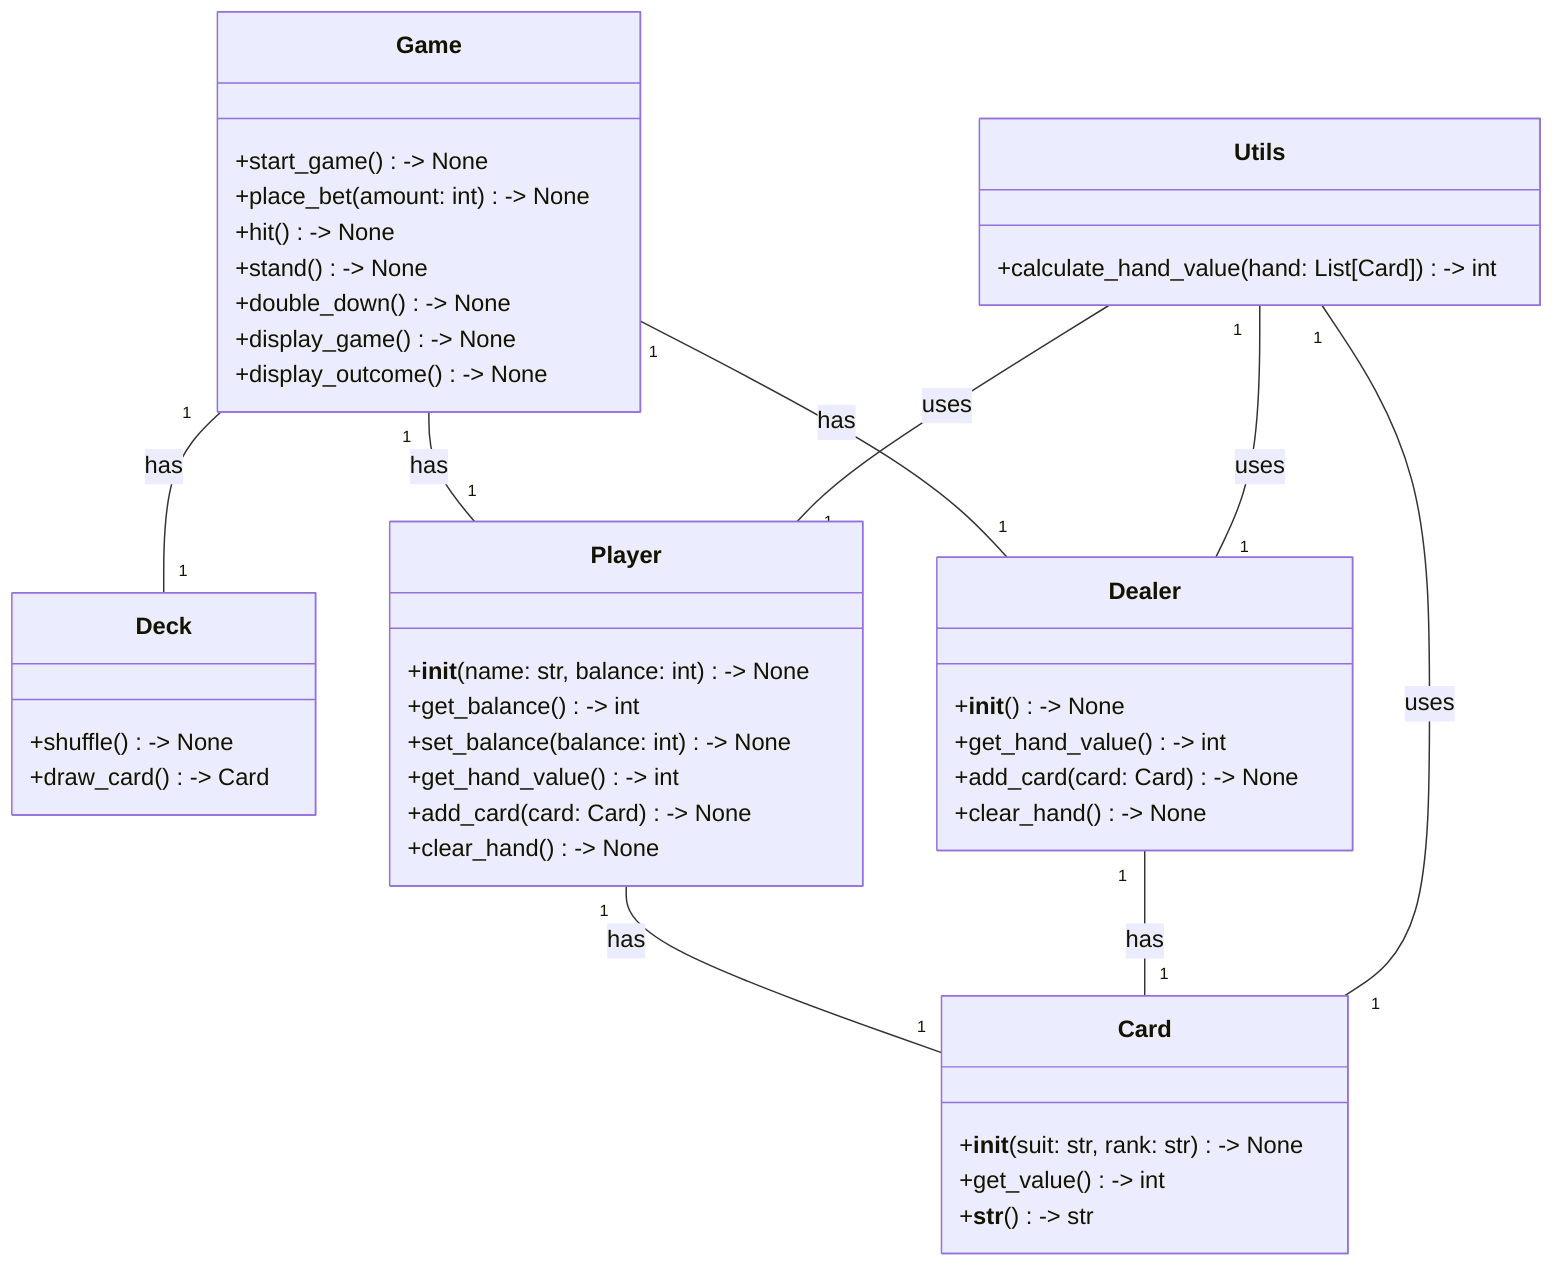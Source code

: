 classDiagram
    class Game{
        +start_game() -> None
        +place_bet(amount: int) -> None
        +hit() -> None
        +stand() -> None
        +double_down() -> None
        +display_game() -> None
        +display_outcome() -> None
    }
    class Deck{
        +shuffle() -> None
        +draw_card() -> Card
    }
    class Player{
        +__init__(name: str, balance: int) -> None
        +get_balance() -> int
        +set_balance(balance: int) -> None
        +get_hand_value() -> int
        +add_card(card: Card) -> None
        +clear_hand() -> None
    }
    class Dealer{
        +__init__() -> None
        +get_hand_value() -> int
        +add_card(card: Card) -> None
        +clear_hand() -> None
    }
    class Card{
        +__init__(suit: str, rank: str) -> None
        +get_value() -> int
        +__str__() -> str
    }
    class Utils{
        +calculate_hand_value(hand: List[Card]) -> int
    }
    Game "1" -- "1" Deck: has
    Game "1" -- "1" Player: has
    Game "1" -- "1" Dealer: has
    Player "1" -- "1" Card: has
    Dealer "1" -- "1" Card: has
    Utils "1" -- "1" Card: uses
    Utils "1" -- "1" Player: uses
    Utils "1" -- "1" Dealer: uses